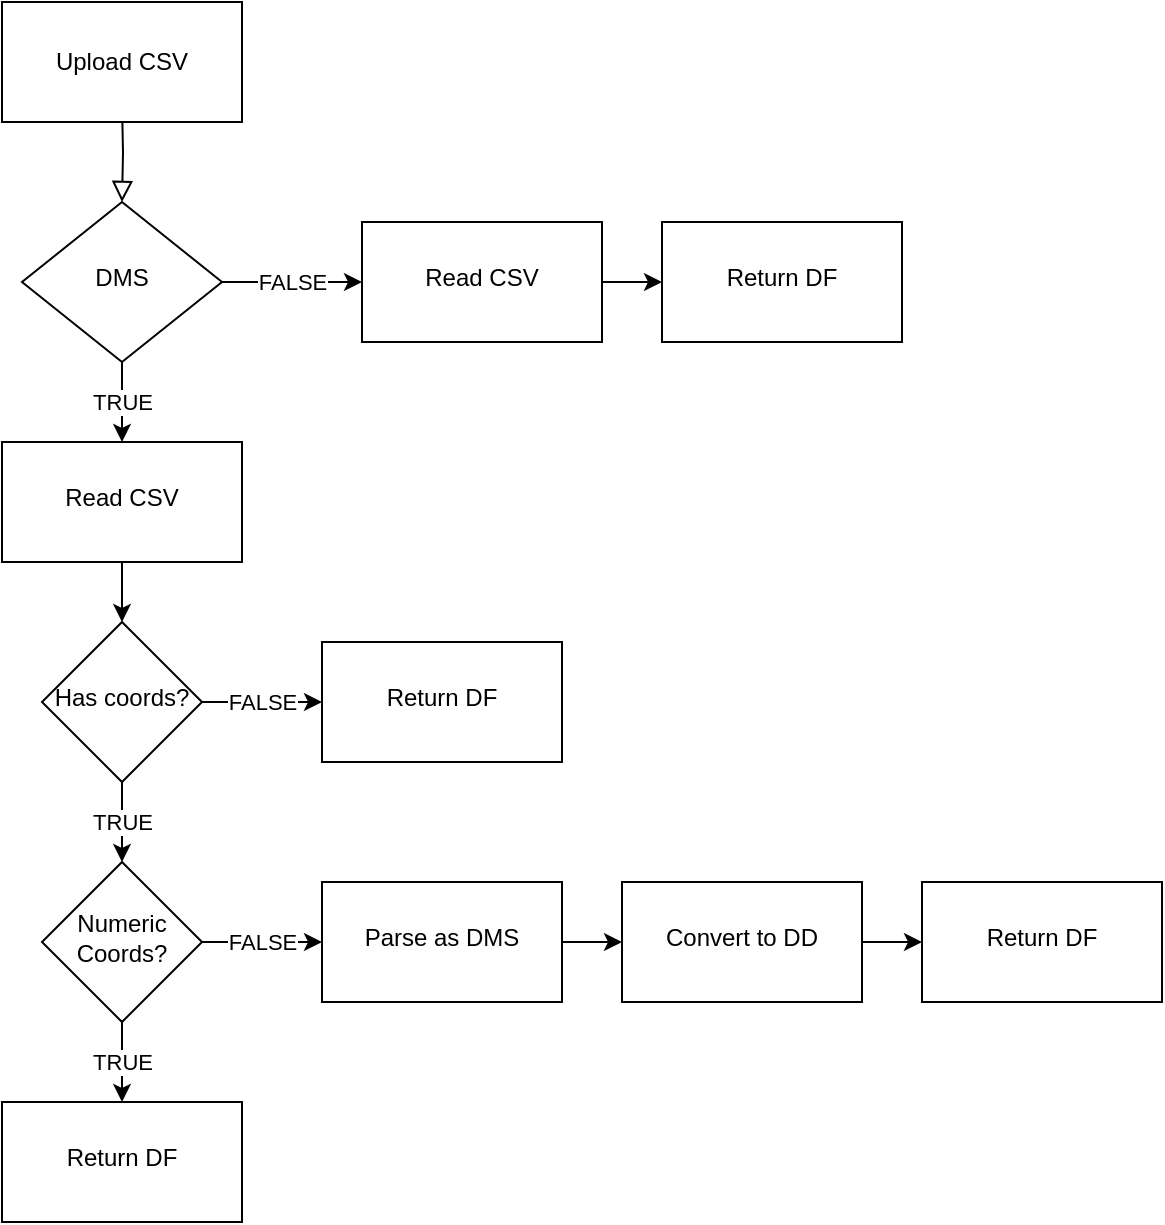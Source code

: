 <mxfile version="14.7.6" type="device"><diagram id="C5RBs43oDa-KdzZeNtuy" name="Page-1"><mxGraphModel dx="1280" dy="629" grid="1" gridSize="10" guides="1" tooltips="1" connect="1" arrows="1" fold="1" page="1" pageScale="1" pageWidth="827" pageHeight="1169" math="0" shadow="0"><root><mxCell id="WIyWlLk6GJQsqaUBKTNV-0"/><mxCell id="WIyWlLk6GJQsqaUBKTNV-1" parent="WIyWlLk6GJQsqaUBKTNV-0"/><mxCell id="WIyWlLk6GJQsqaUBKTNV-2" value="" style="rounded=0;html=1;jettySize=auto;orthogonalLoop=1;fontSize=11;endArrow=block;endFill=0;endSize=8;strokeWidth=1;shadow=0;labelBackgroundColor=none;edgeStyle=orthogonalEdgeStyle;" parent="WIyWlLk6GJQsqaUBKTNV-1" target="WIyWlLk6GJQsqaUBKTNV-6" edge="1"><mxGeometry relative="1" as="geometry"><mxPoint x="220" y="120" as="sourcePoint"/></mxGeometry></mxCell><mxCell id="-szYZ1QV_H8AJPmGFB5Q-7" value="TRUE" style="edgeStyle=orthogonalEdgeStyle;rounded=0;orthogonalLoop=1;jettySize=auto;html=1;" parent="WIyWlLk6GJQsqaUBKTNV-1" source="WIyWlLk6GJQsqaUBKTNV-6" target="-szYZ1QV_H8AJPmGFB5Q-6" edge="1"><mxGeometry relative="1" as="geometry"/></mxCell><mxCell id="-szYZ1QV_H8AJPmGFB5Q-12" value="FALSE" style="edgeStyle=orthogonalEdgeStyle;rounded=0;orthogonalLoop=1;jettySize=auto;html=1;" parent="WIyWlLk6GJQsqaUBKTNV-1" source="WIyWlLk6GJQsqaUBKTNV-6" target="-szYZ1QV_H8AJPmGFB5Q-11" edge="1"><mxGeometry relative="1" as="geometry"/></mxCell><mxCell id="WIyWlLk6GJQsqaUBKTNV-6" value="DMS" style="rhombus;whiteSpace=wrap;html=1;shadow=0;fontFamily=Helvetica;fontSize=12;align=center;strokeWidth=1;spacing=6;spacingTop=-4;" parent="WIyWlLk6GJQsqaUBKTNV-1" vertex="1"><mxGeometry x="170" y="170" width="100" height="80" as="geometry"/></mxCell><mxCell id="sZNH3OW_72e0nK6i7GIu-1" value="" style="edgeStyle=orthogonalEdgeStyle;rounded=0;orthogonalLoop=1;jettySize=auto;html=1;" edge="1" parent="WIyWlLk6GJQsqaUBKTNV-1" source="-szYZ1QV_H8AJPmGFB5Q-6" target="sZNH3OW_72e0nK6i7GIu-0"><mxGeometry relative="1" as="geometry"/></mxCell><mxCell id="-szYZ1QV_H8AJPmGFB5Q-6" value="Read CSV" style="whiteSpace=wrap;html=1;shadow=0;strokeWidth=1;spacing=6;spacingTop=-4;" parent="WIyWlLk6GJQsqaUBKTNV-1" vertex="1"><mxGeometry x="160" y="290" width="120" height="60" as="geometry"/></mxCell><mxCell id="-szYZ1QV_H8AJPmGFB5Q-10" value="Upload CSV" style="rounded=0;whiteSpace=wrap;html=1;" parent="WIyWlLk6GJQsqaUBKTNV-1" vertex="1"><mxGeometry x="160" y="70" width="120" height="60" as="geometry"/></mxCell><mxCell id="sZNH3OW_72e0nK6i7GIu-5" value="" style="edgeStyle=orthogonalEdgeStyle;rounded=0;orthogonalLoop=1;jettySize=auto;html=1;" edge="1" parent="WIyWlLk6GJQsqaUBKTNV-1" source="-szYZ1QV_H8AJPmGFB5Q-11" target="sZNH3OW_72e0nK6i7GIu-4"><mxGeometry relative="1" as="geometry"/></mxCell><mxCell id="-szYZ1QV_H8AJPmGFB5Q-11" value="Read CSV" style="whiteSpace=wrap;html=1;shadow=0;strokeWidth=1;spacing=6;spacingTop=-4;" parent="WIyWlLk6GJQsqaUBKTNV-1" vertex="1"><mxGeometry x="340" y="180" width="120" height="60" as="geometry"/></mxCell><mxCell id="-szYZ1QV_H8AJPmGFB5Q-16" value="FALSE" style="edgeStyle=orthogonalEdgeStyle;rounded=0;orthogonalLoop=1;jettySize=auto;html=1;" parent="WIyWlLk6GJQsqaUBKTNV-1" source="-szYZ1QV_H8AJPmGFB5Q-13" target="-szYZ1QV_H8AJPmGFB5Q-15" edge="1"><mxGeometry relative="1" as="geometry"/></mxCell><mxCell id="-szYZ1QV_H8AJPmGFB5Q-20" value="TRUE" style="edgeStyle=orthogonalEdgeStyle;rounded=0;orthogonalLoop=1;jettySize=auto;html=1;" parent="WIyWlLk6GJQsqaUBKTNV-1" source="-szYZ1QV_H8AJPmGFB5Q-13" target="-szYZ1QV_H8AJPmGFB5Q-19" edge="1"><mxGeometry relative="1" as="geometry"/></mxCell><mxCell id="-szYZ1QV_H8AJPmGFB5Q-13" value="Numeric Coords?" style="rhombus;whiteSpace=wrap;html=1;shadow=0;strokeWidth=1;spacing=6;spacingTop=-4;" parent="WIyWlLk6GJQsqaUBKTNV-1" vertex="1"><mxGeometry x="180" y="500" width="80" height="80" as="geometry"/></mxCell><mxCell id="-szYZ1QV_H8AJPmGFB5Q-18" value="" style="edgeStyle=orthogonalEdgeStyle;rounded=0;orthogonalLoop=1;jettySize=auto;html=1;" parent="WIyWlLk6GJQsqaUBKTNV-1" source="-szYZ1QV_H8AJPmGFB5Q-15" target="-szYZ1QV_H8AJPmGFB5Q-17" edge="1"><mxGeometry relative="1" as="geometry"/></mxCell><mxCell id="-szYZ1QV_H8AJPmGFB5Q-15" value="Parse as DMS" style="whiteSpace=wrap;html=1;shadow=0;strokeWidth=1;spacing=6;spacingTop=-4;" parent="WIyWlLk6GJQsqaUBKTNV-1" vertex="1"><mxGeometry x="320" y="510" width="120" height="60" as="geometry"/></mxCell><mxCell id="sZNH3OW_72e0nK6i7GIu-8" value="" style="edgeStyle=orthogonalEdgeStyle;rounded=0;orthogonalLoop=1;jettySize=auto;html=1;" edge="1" parent="WIyWlLk6GJQsqaUBKTNV-1" source="-szYZ1QV_H8AJPmGFB5Q-17" target="sZNH3OW_72e0nK6i7GIu-7"><mxGeometry relative="1" as="geometry"/></mxCell><mxCell id="-szYZ1QV_H8AJPmGFB5Q-17" value="Convert to DD" style="whiteSpace=wrap;html=1;shadow=0;strokeWidth=1;spacing=6;spacingTop=-4;" parent="WIyWlLk6GJQsqaUBKTNV-1" vertex="1"><mxGeometry x="470" y="510" width="120" height="60" as="geometry"/></mxCell><mxCell id="-szYZ1QV_H8AJPmGFB5Q-19" value="Return DF" style="whiteSpace=wrap;html=1;shadow=0;strokeWidth=1;spacing=6;spacingTop=-4;" parent="WIyWlLk6GJQsqaUBKTNV-1" vertex="1"><mxGeometry x="160" y="620" width="120" height="60" as="geometry"/></mxCell><mxCell id="sZNH3OW_72e0nK6i7GIu-3" value="FALSE" style="edgeStyle=orthogonalEdgeStyle;rounded=0;orthogonalLoop=1;jettySize=auto;html=1;" edge="1" parent="WIyWlLk6GJQsqaUBKTNV-1" source="sZNH3OW_72e0nK6i7GIu-0" target="sZNH3OW_72e0nK6i7GIu-2"><mxGeometry relative="1" as="geometry"/></mxCell><mxCell id="sZNH3OW_72e0nK6i7GIu-6" value="TRUE" style="edgeStyle=orthogonalEdgeStyle;rounded=0;orthogonalLoop=1;jettySize=auto;html=1;" edge="1" parent="WIyWlLk6GJQsqaUBKTNV-1" source="sZNH3OW_72e0nK6i7GIu-0" target="-szYZ1QV_H8AJPmGFB5Q-13"><mxGeometry relative="1" as="geometry"/></mxCell><mxCell id="sZNH3OW_72e0nK6i7GIu-0" value="Has coords?" style="rhombus;whiteSpace=wrap;html=1;shadow=0;strokeWidth=1;spacing=6;spacingTop=-4;" vertex="1" parent="WIyWlLk6GJQsqaUBKTNV-1"><mxGeometry x="180" y="380" width="80" height="80" as="geometry"/></mxCell><mxCell id="sZNH3OW_72e0nK6i7GIu-2" value="Return DF" style="whiteSpace=wrap;html=1;shadow=0;strokeWidth=1;spacing=6;spacingTop=-4;" vertex="1" parent="WIyWlLk6GJQsqaUBKTNV-1"><mxGeometry x="320" y="390" width="120" height="60" as="geometry"/></mxCell><mxCell id="sZNH3OW_72e0nK6i7GIu-4" value="Return DF" style="whiteSpace=wrap;html=1;shadow=0;strokeWidth=1;spacing=6;spacingTop=-4;" vertex="1" parent="WIyWlLk6GJQsqaUBKTNV-1"><mxGeometry x="490" y="180" width="120" height="60" as="geometry"/></mxCell><mxCell id="sZNH3OW_72e0nK6i7GIu-7" value="Return DF" style="whiteSpace=wrap;html=1;shadow=0;strokeWidth=1;spacing=6;spacingTop=-4;" vertex="1" parent="WIyWlLk6GJQsqaUBKTNV-1"><mxGeometry x="620" y="510" width="120" height="60" as="geometry"/></mxCell></root></mxGraphModel></diagram></mxfile>